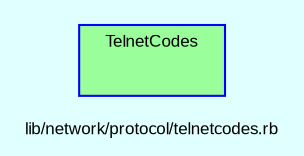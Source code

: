 digraph TopLevel {
    compound = true
    bgcolor = lightcyan1
    fontname = Arial
    fontsize = 8
    label = "lib/network/protocol/telnetcodes.rb"
    node [
        fontname = Arial,
        fontsize = 8,
        color = black
    ]

    subgraph cluster_TelnetCodes {
        fillcolor = palegreen1
        URL = "classes/TelnetCodes.html"
        fontname = Arial
        color = blue
        label = "TelnetCodes"
        style = filled
        TelnetCodes [
            shape = plaintext,
            height = 0.01,
            width = 0.75,
            label = ""
        ]

    }

}

